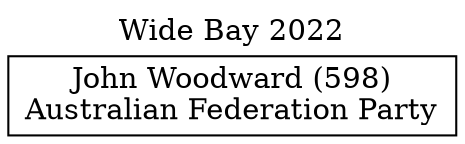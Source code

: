 // House preference flow
digraph "John Woodward (598)_Wide Bay_2022" {
	graph [label="Wide Bay 2022" labelloc=t mclimit=10]
	node [shape=box]
	"John Woodward (598)" [label="John Woodward (598)
Australian Federation Party"]
}
